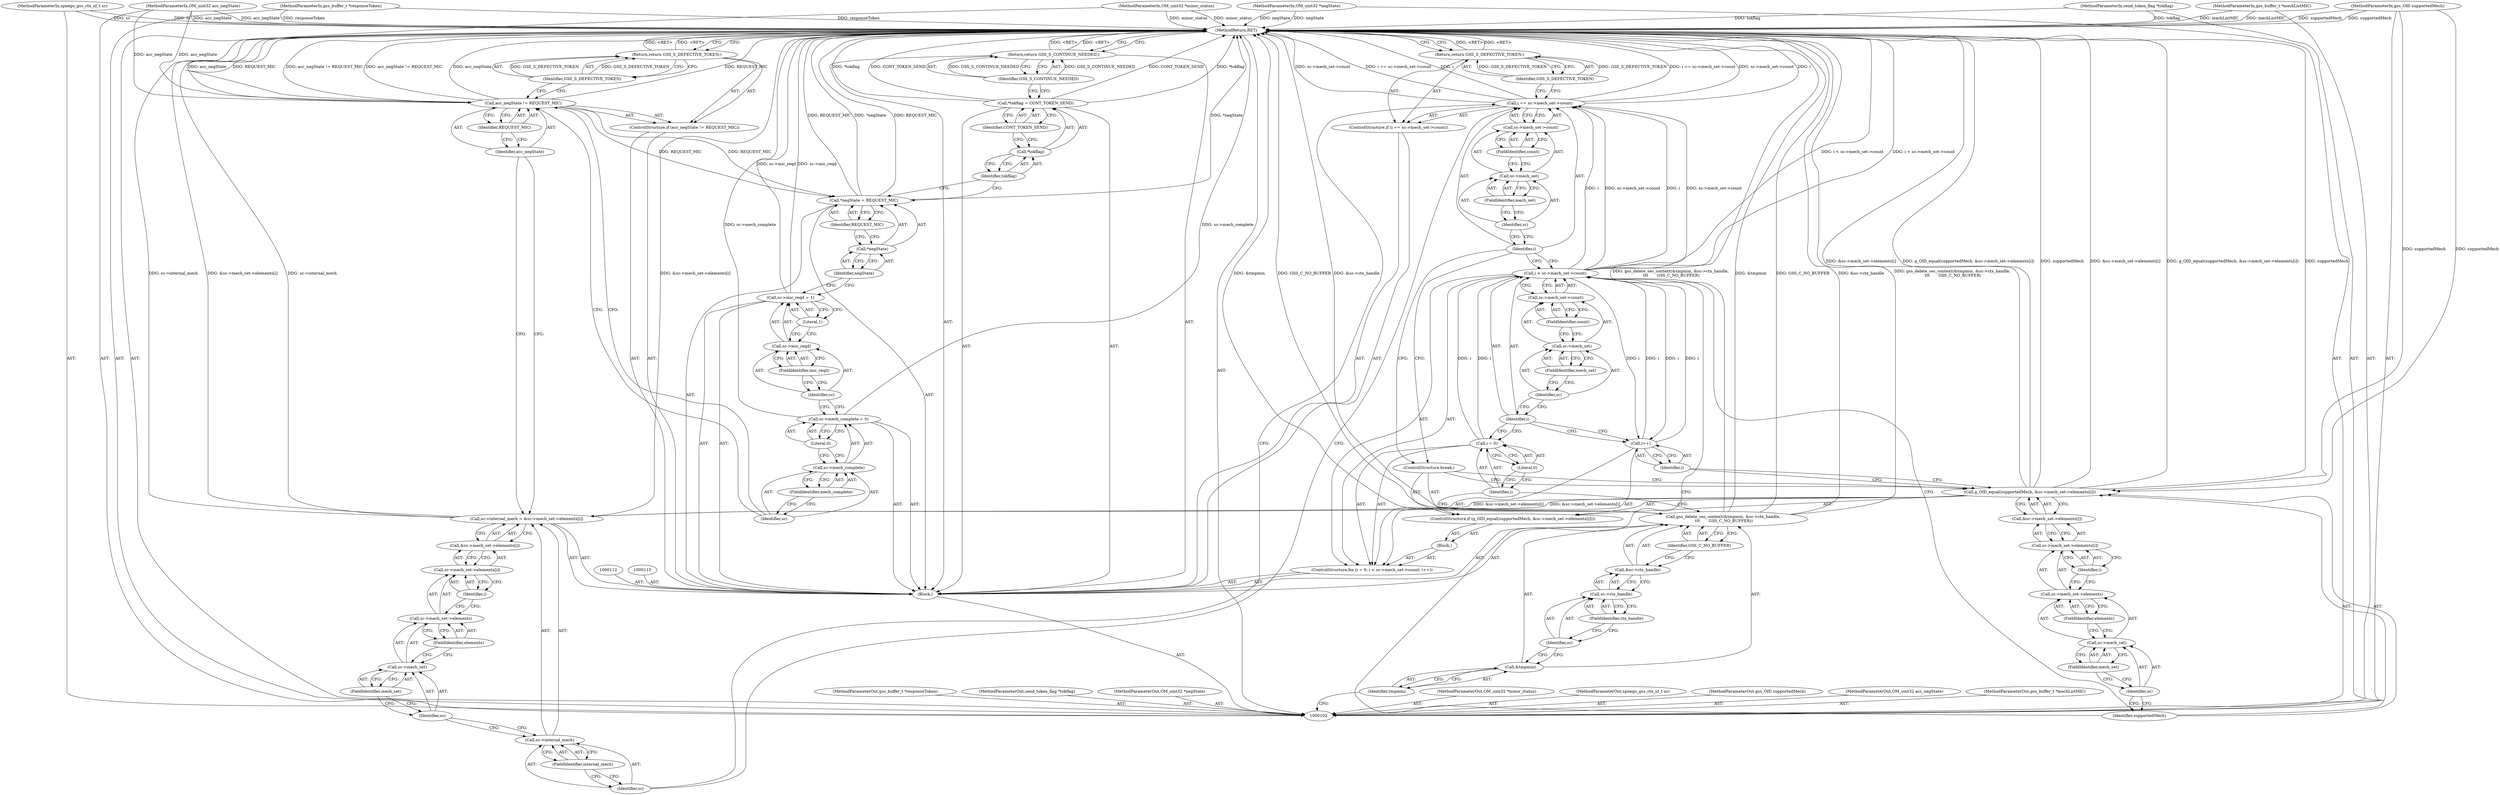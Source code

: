 digraph "0_krb5_f18ddf5d82de0ab7591a36e465bc24225776940f" {
"1000196" [label="(MethodReturn,RET)"];
"1000103" [label="(MethodParameterIn,OM_uint32 *minor_status)"];
"1000261" [label="(MethodParameterOut,OM_uint32 *minor_status)"];
"1000104" [label="(MethodParameterIn,spnego_gss_ctx_id_t sc)"];
"1000262" [label="(MethodParameterOut,spnego_gss_ctx_id_t sc)"];
"1000121" [label="(Identifier,GSS_C_NO_BUFFER)"];
"1000122" [label="(ControlStructure,for (i = 0; i < sc->mech_set->count; i++))"];
"1000125" [label="(Literal,0)"];
"1000126" [label="(Call,i < sc->mech_set->count)"];
"1000127" [label="(Identifier,i)"];
"1000128" [label="(Call,sc->mech_set->count)"];
"1000129" [label="(Call,sc->mech_set)"];
"1000130" [label="(Identifier,sc)"];
"1000131" [label="(FieldIdentifier,mech_set)"];
"1000132" [label="(FieldIdentifier,count)"];
"1000133" [label="(Call,i++)"];
"1000134" [label="(Identifier,i)"];
"1000135" [label="(Block,)"];
"1000123" [label="(Call,i = 0)"];
"1000124" [label="(Identifier,i)"];
"1000138" [label="(Identifier,supportedMech)"];
"1000136" [label="(ControlStructure,if (g_OID_equal(supportedMech, &sc->mech_set->elements[i])))"];
"1000139" [label="(Call,&sc->mech_set->elements[i])"];
"1000140" [label="(Call,sc->mech_set->elements[i])"];
"1000141" [label="(Call,sc->mech_set->elements)"];
"1000142" [label="(Call,sc->mech_set)"];
"1000143" [label="(Identifier,sc)"];
"1000144" [label="(FieldIdentifier,mech_set)"];
"1000145" [label="(FieldIdentifier,elements)"];
"1000146" [label="(Identifier,i)"];
"1000137" [label="(Call,g_OID_equal(supportedMech, &sc->mech_set->elements[i]))"];
"1000147" [label="(ControlStructure,break;)"];
"1000148" [label="(ControlStructure,if (i == sc->mech_set->count))"];
"1000151" [label="(Call,sc->mech_set->count)"];
"1000152" [label="(Call,sc->mech_set)"];
"1000153" [label="(Identifier,sc)"];
"1000154" [label="(FieldIdentifier,mech_set)"];
"1000155" [label="(FieldIdentifier,count)"];
"1000149" [label="(Call,i == sc->mech_set->count)"];
"1000150" [label="(Identifier,i)"];
"1000156" [label="(Return,return GSS_S_DEFECTIVE_TOKEN;)"];
"1000157" [label="(Identifier,GSS_S_DEFECTIVE_TOKEN)"];
"1000158" [label="(Call,sc->internal_mech = &sc->mech_set->elements[i])"];
"1000159" [label="(Call,sc->internal_mech)"];
"1000160" [label="(Identifier,sc)"];
"1000162" [label="(Call,&sc->mech_set->elements[i])"];
"1000163" [label="(Call,sc->mech_set->elements[i])"];
"1000164" [label="(Call,sc->mech_set->elements)"];
"1000165" [label="(Call,sc->mech_set)"];
"1000166" [label="(Identifier,sc)"];
"1000167" [label="(FieldIdentifier,mech_set)"];
"1000168" [label="(FieldIdentifier,elements)"];
"1000169" [label="(Identifier,i)"];
"1000161" [label="(FieldIdentifier,internal_mech)"];
"1000106" [label="(MethodParameterIn,gss_OID supportedMech)"];
"1000264" [label="(MethodParameterOut,gss_OID supportedMech)"];
"1000105" [label="(MethodParameterIn,OM_uint32 acc_negState)"];
"1000263" [label="(MethodParameterOut,OM_uint32 acc_negState)"];
"1000170" [label="(ControlStructure,if (acc_negState != REQUEST_MIC))"];
"1000173" [label="(Identifier,REQUEST_MIC)"];
"1000171" [label="(Call,acc_negState != REQUEST_MIC)"];
"1000172" [label="(Identifier,acc_negState)"];
"1000174" [label="(Return,return GSS_S_DEFECTIVE_TOKEN;)"];
"1000175" [label="(Identifier,GSS_S_DEFECTIVE_TOKEN)"];
"1000108" [label="(MethodParameterIn,gss_buffer_t *mechListMIC)"];
"1000266" [label="(MethodParameterOut,gss_buffer_t *mechListMIC)"];
"1000107" [label="(MethodParameterIn,gss_buffer_t *responseToken)"];
"1000265" [label="(MethodParameterOut,gss_buffer_t *responseToken)"];
"1000176" [label="(Call,sc->mech_complete = 0)"];
"1000177" [label="(Call,sc->mech_complete)"];
"1000178" [label="(Identifier,sc)"];
"1000180" [label="(Literal,0)"];
"1000179" [label="(FieldIdentifier,mech_complete)"];
"1000181" [label="(Call,sc->mic_reqd = 1)"];
"1000182" [label="(Call,sc->mic_reqd)"];
"1000183" [label="(Identifier,sc)"];
"1000185" [label="(Literal,1)"];
"1000184" [label="(FieldIdentifier,mic_reqd)"];
"1000186" [label="(Call,*negState = REQUEST_MIC)"];
"1000187" [label="(Call,*negState)"];
"1000189" [label="(Identifier,REQUEST_MIC)"];
"1000188" [label="(Identifier,negState)"];
"1000190" [label="(Call,*tokflag = CONT_TOKEN_SEND)"];
"1000191" [label="(Call,*tokflag)"];
"1000193" [label="(Identifier,CONT_TOKEN_SEND)"];
"1000192" [label="(Identifier,tokflag)"];
"1000194" [label="(Return,return GSS_S_CONTINUE_NEEDED;)"];
"1000195" [label="(Identifier,GSS_S_CONTINUE_NEEDED)"];
"1000110" [label="(MethodParameterIn,send_token_flag *tokflag)"];
"1000268" [label="(MethodParameterOut,send_token_flag *tokflag)"];
"1000109" [label="(MethodParameterIn,OM_uint32 *negState)"];
"1000267" [label="(MethodParameterOut,OM_uint32 *negState)"];
"1000111" [label="(Block,)"];
"1000114" [label="(Call,gss_delete_sec_context(&tmpmin, &sc->ctx_handle,\n \t\t\t       GSS_C_NO_BUFFER))"];
"1000115" [label="(Call,&tmpmin)"];
"1000116" [label="(Identifier,tmpmin)"];
"1000117" [label="(Call,&sc->ctx_handle)"];
"1000118" [label="(Call,sc->ctx_handle)"];
"1000119" [label="(Identifier,sc)"];
"1000120" [label="(FieldIdentifier,ctx_handle)"];
"1000196" -> "1000102"  [label="AST: "];
"1000196" -> "1000156"  [label="CFG: "];
"1000196" -> "1000174"  [label="CFG: "];
"1000196" -> "1000194"  [label="CFG: "];
"1000194" -> "1000196"  [label="DDG: <RET>"];
"1000108" -> "1000196"  [label="DDG: mechListMIC"];
"1000104" -> "1000196"  [label="DDG: sc"];
"1000105" -> "1000196"  [label="DDG: acc_negState"];
"1000171" -> "1000196"  [label="DDG: acc_negState != REQUEST_MIC"];
"1000171" -> "1000196"  [label="DDG: acc_negState"];
"1000171" -> "1000196"  [label="DDG: REQUEST_MIC"];
"1000137" -> "1000196"  [label="DDG: supportedMech"];
"1000137" -> "1000196"  [label="DDG: &sc->mech_set->elements[i]"];
"1000137" -> "1000196"  [label="DDG: g_OID_equal(supportedMech, &sc->mech_set->elements[i])"];
"1000158" -> "1000196"  [label="DDG: &sc->mech_set->elements[i]"];
"1000158" -> "1000196"  [label="DDG: sc->internal_mech"];
"1000181" -> "1000196"  [label="DDG: sc->mic_reqd"];
"1000114" -> "1000196"  [label="DDG: &sc->ctx_handle"];
"1000114" -> "1000196"  [label="DDG: gss_delete_sec_context(&tmpmin, &sc->ctx_handle,\n \t\t\t       GSS_C_NO_BUFFER)"];
"1000114" -> "1000196"  [label="DDG: &tmpmin"];
"1000114" -> "1000196"  [label="DDG: GSS_C_NO_BUFFER"];
"1000126" -> "1000196"  [label="DDG: i < sc->mech_set->count"];
"1000186" -> "1000196"  [label="DDG: *negState"];
"1000186" -> "1000196"  [label="DDG: REQUEST_MIC"];
"1000107" -> "1000196"  [label="DDG: responseToken"];
"1000149" -> "1000196"  [label="DDG: sc->mech_set->count"];
"1000149" -> "1000196"  [label="DDG: i == sc->mech_set->count"];
"1000149" -> "1000196"  [label="DDG: i"];
"1000103" -> "1000196"  [label="DDG: minor_status"];
"1000190" -> "1000196"  [label="DDG: *tokflag"];
"1000190" -> "1000196"  [label="DDG: CONT_TOKEN_SEND"];
"1000110" -> "1000196"  [label="DDG: tokflag"];
"1000176" -> "1000196"  [label="DDG: sc->mech_complete"];
"1000106" -> "1000196"  [label="DDG: supportedMech"];
"1000109" -> "1000196"  [label="DDG: negState"];
"1000156" -> "1000196"  [label="DDG: <RET>"];
"1000174" -> "1000196"  [label="DDG: <RET>"];
"1000103" -> "1000102"  [label="AST: "];
"1000103" -> "1000196"  [label="DDG: minor_status"];
"1000261" -> "1000102"  [label="AST: "];
"1000104" -> "1000102"  [label="AST: "];
"1000104" -> "1000196"  [label="DDG: sc"];
"1000262" -> "1000102"  [label="AST: "];
"1000121" -> "1000114"  [label="AST: "];
"1000121" -> "1000117"  [label="CFG: "];
"1000114" -> "1000121"  [label="CFG: "];
"1000122" -> "1000111"  [label="AST: "];
"1000123" -> "1000122"  [label="AST: "];
"1000126" -> "1000122"  [label="AST: "];
"1000133" -> "1000122"  [label="AST: "];
"1000135" -> "1000122"  [label="AST: "];
"1000125" -> "1000123"  [label="AST: "];
"1000125" -> "1000124"  [label="CFG: "];
"1000123" -> "1000125"  [label="CFG: "];
"1000126" -> "1000122"  [label="AST: "];
"1000126" -> "1000128"  [label="CFG: "];
"1000127" -> "1000126"  [label="AST: "];
"1000128" -> "1000126"  [label="AST: "];
"1000138" -> "1000126"  [label="CFG: "];
"1000150" -> "1000126"  [label="CFG: "];
"1000126" -> "1000196"  [label="DDG: i < sc->mech_set->count"];
"1000133" -> "1000126"  [label="DDG: i"];
"1000123" -> "1000126"  [label="DDG: i"];
"1000126" -> "1000133"  [label="DDG: i"];
"1000126" -> "1000149"  [label="DDG: i"];
"1000126" -> "1000149"  [label="DDG: sc->mech_set->count"];
"1000127" -> "1000126"  [label="AST: "];
"1000127" -> "1000123"  [label="CFG: "];
"1000127" -> "1000133"  [label="CFG: "];
"1000130" -> "1000127"  [label="CFG: "];
"1000128" -> "1000126"  [label="AST: "];
"1000128" -> "1000132"  [label="CFG: "];
"1000129" -> "1000128"  [label="AST: "];
"1000132" -> "1000128"  [label="AST: "];
"1000126" -> "1000128"  [label="CFG: "];
"1000129" -> "1000128"  [label="AST: "];
"1000129" -> "1000131"  [label="CFG: "];
"1000130" -> "1000129"  [label="AST: "];
"1000131" -> "1000129"  [label="AST: "];
"1000132" -> "1000129"  [label="CFG: "];
"1000130" -> "1000129"  [label="AST: "];
"1000130" -> "1000127"  [label="CFG: "];
"1000131" -> "1000130"  [label="CFG: "];
"1000131" -> "1000129"  [label="AST: "];
"1000131" -> "1000130"  [label="CFG: "];
"1000129" -> "1000131"  [label="CFG: "];
"1000132" -> "1000128"  [label="AST: "];
"1000132" -> "1000129"  [label="CFG: "];
"1000128" -> "1000132"  [label="CFG: "];
"1000133" -> "1000122"  [label="AST: "];
"1000133" -> "1000134"  [label="CFG: "];
"1000134" -> "1000133"  [label="AST: "];
"1000127" -> "1000133"  [label="CFG: "];
"1000133" -> "1000126"  [label="DDG: i"];
"1000126" -> "1000133"  [label="DDG: i"];
"1000134" -> "1000133"  [label="AST: "];
"1000134" -> "1000137"  [label="CFG: "];
"1000133" -> "1000134"  [label="CFG: "];
"1000135" -> "1000122"  [label="AST: "];
"1000136" -> "1000135"  [label="AST: "];
"1000123" -> "1000122"  [label="AST: "];
"1000123" -> "1000125"  [label="CFG: "];
"1000124" -> "1000123"  [label="AST: "];
"1000125" -> "1000123"  [label="AST: "];
"1000127" -> "1000123"  [label="CFG: "];
"1000123" -> "1000126"  [label="DDG: i"];
"1000124" -> "1000123"  [label="AST: "];
"1000124" -> "1000114"  [label="CFG: "];
"1000125" -> "1000124"  [label="CFG: "];
"1000138" -> "1000137"  [label="AST: "];
"1000138" -> "1000126"  [label="CFG: "];
"1000143" -> "1000138"  [label="CFG: "];
"1000136" -> "1000135"  [label="AST: "];
"1000137" -> "1000136"  [label="AST: "];
"1000147" -> "1000136"  [label="AST: "];
"1000139" -> "1000137"  [label="AST: "];
"1000139" -> "1000140"  [label="CFG: "];
"1000140" -> "1000139"  [label="AST: "];
"1000137" -> "1000139"  [label="CFG: "];
"1000140" -> "1000139"  [label="AST: "];
"1000140" -> "1000146"  [label="CFG: "];
"1000141" -> "1000140"  [label="AST: "];
"1000146" -> "1000140"  [label="AST: "];
"1000139" -> "1000140"  [label="CFG: "];
"1000141" -> "1000140"  [label="AST: "];
"1000141" -> "1000145"  [label="CFG: "];
"1000142" -> "1000141"  [label="AST: "];
"1000145" -> "1000141"  [label="AST: "];
"1000146" -> "1000141"  [label="CFG: "];
"1000142" -> "1000141"  [label="AST: "];
"1000142" -> "1000144"  [label="CFG: "];
"1000143" -> "1000142"  [label="AST: "];
"1000144" -> "1000142"  [label="AST: "];
"1000145" -> "1000142"  [label="CFG: "];
"1000143" -> "1000142"  [label="AST: "];
"1000143" -> "1000138"  [label="CFG: "];
"1000144" -> "1000143"  [label="CFG: "];
"1000144" -> "1000142"  [label="AST: "];
"1000144" -> "1000143"  [label="CFG: "];
"1000142" -> "1000144"  [label="CFG: "];
"1000145" -> "1000141"  [label="AST: "];
"1000145" -> "1000142"  [label="CFG: "];
"1000141" -> "1000145"  [label="CFG: "];
"1000146" -> "1000140"  [label="AST: "];
"1000146" -> "1000141"  [label="CFG: "];
"1000140" -> "1000146"  [label="CFG: "];
"1000137" -> "1000136"  [label="AST: "];
"1000137" -> "1000139"  [label="CFG: "];
"1000138" -> "1000137"  [label="AST: "];
"1000139" -> "1000137"  [label="AST: "];
"1000147" -> "1000137"  [label="CFG: "];
"1000134" -> "1000137"  [label="CFG: "];
"1000137" -> "1000196"  [label="DDG: supportedMech"];
"1000137" -> "1000196"  [label="DDG: &sc->mech_set->elements[i]"];
"1000137" -> "1000196"  [label="DDG: g_OID_equal(supportedMech, &sc->mech_set->elements[i])"];
"1000106" -> "1000137"  [label="DDG: supportedMech"];
"1000137" -> "1000158"  [label="DDG: &sc->mech_set->elements[i]"];
"1000147" -> "1000136"  [label="AST: "];
"1000147" -> "1000137"  [label="CFG: "];
"1000150" -> "1000147"  [label="CFG: "];
"1000148" -> "1000111"  [label="AST: "];
"1000149" -> "1000148"  [label="AST: "];
"1000156" -> "1000148"  [label="AST: "];
"1000151" -> "1000149"  [label="AST: "];
"1000151" -> "1000155"  [label="CFG: "];
"1000152" -> "1000151"  [label="AST: "];
"1000155" -> "1000151"  [label="AST: "];
"1000149" -> "1000151"  [label="CFG: "];
"1000152" -> "1000151"  [label="AST: "];
"1000152" -> "1000154"  [label="CFG: "];
"1000153" -> "1000152"  [label="AST: "];
"1000154" -> "1000152"  [label="AST: "];
"1000155" -> "1000152"  [label="CFG: "];
"1000153" -> "1000152"  [label="AST: "];
"1000153" -> "1000150"  [label="CFG: "];
"1000154" -> "1000153"  [label="CFG: "];
"1000154" -> "1000152"  [label="AST: "];
"1000154" -> "1000153"  [label="CFG: "];
"1000152" -> "1000154"  [label="CFG: "];
"1000155" -> "1000151"  [label="AST: "];
"1000155" -> "1000152"  [label="CFG: "];
"1000151" -> "1000155"  [label="CFG: "];
"1000149" -> "1000148"  [label="AST: "];
"1000149" -> "1000151"  [label="CFG: "];
"1000150" -> "1000149"  [label="AST: "];
"1000151" -> "1000149"  [label="AST: "];
"1000157" -> "1000149"  [label="CFG: "];
"1000160" -> "1000149"  [label="CFG: "];
"1000149" -> "1000196"  [label="DDG: sc->mech_set->count"];
"1000149" -> "1000196"  [label="DDG: i == sc->mech_set->count"];
"1000149" -> "1000196"  [label="DDG: i"];
"1000126" -> "1000149"  [label="DDG: i"];
"1000126" -> "1000149"  [label="DDG: sc->mech_set->count"];
"1000150" -> "1000149"  [label="AST: "];
"1000150" -> "1000126"  [label="CFG: "];
"1000150" -> "1000147"  [label="CFG: "];
"1000153" -> "1000150"  [label="CFG: "];
"1000156" -> "1000148"  [label="AST: "];
"1000156" -> "1000157"  [label="CFG: "];
"1000157" -> "1000156"  [label="AST: "];
"1000196" -> "1000156"  [label="CFG: "];
"1000156" -> "1000196"  [label="DDG: <RET>"];
"1000157" -> "1000156"  [label="DDG: GSS_S_DEFECTIVE_TOKEN"];
"1000157" -> "1000156"  [label="AST: "];
"1000157" -> "1000149"  [label="CFG: "];
"1000156" -> "1000157"  [label="CFG: "];
"1000157" -> "1000156"  [label="DDG: GSS_S_DEFECTIVE_TOKEN"];
"1000158" -> "1000111"  [label="AST: "];
"1000158" -> "1000162"  [label="CFG: "];
"1000159" -> "1000158"  [label="AST: "];
"1000162" -> "1000158"  [label="AST: "];
"1000172" -> "1000158"  [label="CFG: "];
"1000158" -> "1000196"  [label="DDG: &sc->mech_set->elements[i]"];
"1000158" -> "1000196"  [label="DDG: sc->internal_mech"];
"1000137" -> "1000158"  [label="DDG: &sc->mech_set->elements[i]"];
"1000159" -> "1000158"  [label="AST: "];
"1000159" -> "1000161"  [label="CFG: "];
"1000160" -> "1000159"  [label="AST: "];
"1000161" -> "1000159"  [label="AST: "];
"1000166" -> "1000159"  [label="CFG: "];
"1000160" -> "1000159"  [label="AST: "];
"1000160" -> "1000149"  [label="CFG: "];
"1000161" -> "1000160"  [label="CFG: "];
"1000162" -> "1000158"  [label="AST: "];
"1000162" -> "1000163"  [label="CFG: "];
"1000163" -> "1000162"  [label="AST: "];
"1000158" -> "1000162"  [label="CFG: "];
"1000163" -> "1000162"  [label="AST: "];
"1000163" -> "1000169"  [label="CFG: "];
"1000164" -> "1000163"  [label="AST: "];
"1000169" -> "1000163"  [label="AST: "];
"1000162" -> "1000163"  [label="CFG: "];
"1000164" -> "1000163"  [label="AST: "];
"1000164" -> "1000168"  [label="CFG: "];
"1000165" -> "1000164"  [label="AST: "];
"1000168" -> "1000164"  [label="AST: "];
"1000169" -> "1000164"  [label="CFG: "];
"1000165" -> "1000164"  [label="AST: "];
"1000165" -> "1000167"  [label="CFG: "];
"1000166" -> "1000165"  [label="AST: "];
"1000167" -> "1000165"  [label="AST: "];
"1000168" -> "1000165"  [label="CFG: "];
"1000166" -> "1000165"  [label="AST: "];
"1000166" -> "1000159"  [label="CFG: "];
"1000167" -> "1000166"  [label="CFG: "];
"1000167" -> "1000165"  [label="AST: "];
"1000167" -> "1000166"  [label="CFG: "];
"1000165" -> "1000167"  [label="CFG: "];
"1000168" -> "1000164"  [label="AST: "];
"1000168" -> "1000165"  [label="CFG: "];
"1000164" -> "1000168"  [label="CFG: "];
"1000169" -> "1000163"  [label="AST: "];
"1000169" -> "1000164"  [label="CFG: "];
"1000163" -> "1000169"  [label="CFG: "];
"1000161" -> "1000159"  [label="AST: "];
"1000161" -> "1000160"  [label="CFG: "];
"1000159" -> "1000161"  [label="CFG: "];
"1000106" -> "1000102"  [label="AST: "];
"1000106" -> "1000196"  [label="DDG: supportedMech"];
"1000106" -> "1000137"  [label="DDG: supportedMech"];
"1000264" -> "1000102"  [label="AST: "];
"1000105" -> "1000102"  [label="AST: "];
"1000105" -> "1000196"  [label="DDG: acc_negState"];
"1000105" -> "1000171"  [label="DDG: acc_negState"];
"1000263" -> "1000102"  [label="AST: "];
"1000170" -> "1000111"  [label="AST: "];
"1000171" -> "1000170"  [label="AST: "];
"1000174" -> "1000170"  [label="AST: "];
"1000173" -> "1000171"  [label="AST: "];
"1000173" -> "1000172"  [label="CFG: "];
"1000171" -> "1000173"  [label="CFG: "];
"1000171" -> "1000170"  [label="AST: "];
"1000171" -> "1000173"  [label="CFG: "];
"1000172" -> "1000171"  [label="AST: "];
"1000173" -> "1000171"  [label="AST: "];
"1000175" -> "1000171"  [label="CFG: "];
"1000178" -> "1000171"  [label="CFG: "];
"1000171" -> "1000196"  [label="DDG: acc_negState != REQUEST_MIC"];
"1000171" -> "1000196"  [label="DDG: acc_negState"];
"1000171" -> "1000196"  [label="DDG: REQUEST_MIC"];
"1000105" -> "1000171"  [label="DDG: acc_negState"];
"1000171" -> "1000186"  [label="DDG: REQUEST_MIC"];
"1000172" -> "1000171"  [label="AST: "];
"1000172" -> "1000158"  [label="CFG: "];
"1000173" -> "1000172"  [label="CFG: "];
"1000174" -> "1000170"  [label="AST: "];
"1000174" -> "1000175"  [label="CFG: "];
"1000175" -> "1000174"  [label="AST: "];
"1000196" -> "1000174"  [label="CFG: "];
"1000174" -> "1000196"  [label="DDG: <RET>"];
"1000175" -> "1000174"  [label="DDG: GSS_S_DEFECTIVE_TOKEN"];
"1000175" -> "1000174"  [label="AST: "];
"1000175" -> "1000171"  [label="CFG: "];
"1000174" -> "1000175"  [label="CFG: "];
"1000175" -> "1000174"  [label="DDG: GSS_S_DEFECTIVE_TOKEN"];
"1000108" -> "1000102"  [label="AST: "];
"1000108" -> "1000196"  [label="DDG: mechListMIC"];
"1000266" -> "1000102"  [label="AST: "];
"1000107" -> "1000102"  [label="AST: "];
"1000107" -> "1000196"  [label="DDG: responseToken"];
"1000265" -> "1000102"  [label="AST: "];
"1000176" -> "1000111"  [label="AST: "];
"1000176" -> "1000180"  [label="CFG: "];
"1000177" -> "1000176"  [label="AST: "];
"1000180" -> "1000176"  [label="AST: "];
"1000183" -> "1000176"  [label="CFG: "];
"1000176" -> "1000196"  [label="DDG: sc->mech_complete"];
"1000177" -> "1000176"  [label="AST: "];
"1000177" -> "1000179"  [label="CFG: "];
"1000178" -> "1000177"  [label="AST: "];
"1000179" -> "1000177"  [label="AST: "];
"1000180" -> "1000177"  [label="CFG: "];
"1000178" -> "1000177"  [label="AST: "];
"1000178" -> "1000171"  [label="CFG: "];
"1000179" -> "1000178"  [label="CFG: "];
"1000180" -> "1000176"  [label="AST: "];
"1000180" -> "1000177"  [label="CFG: "];
"1000176" -> "1000180"  [label="CFG: "];
"1000179" -> "1000177"  [label="AST: "];
"1000179" -> "1000178"  [label="CFG: "];
"1000177" -> "1000179"  [label="CFG: "];
"1000181" -> "1000111"  [label="AST: "];
"1000181" -> "1000185"  [label="CFG: "];
"1000182" -> "1000181"  [label="AST: "];
"1000185" -> "1000181"  [label="AST: "];
"1000188" -> "1000181"  [label="CFG: "];
"1000181" -> "1000196"  [label="DDG: sc->mic_reqd"];
"1000182" -> "1000181"  [label="AST: "];
"1000182" -> "1000184"  [label="CFG: "];
"1000183" -> "1000182"  [label="AST: "];
"1000184" -> "1000182"  [label="AST: "];
"1000185" -> "1000182"  [label="CFG: "];
"1000183" -> "1000182"  [label="AST: "];
"1000183" -> "1000176"  [label="CFG: "];
"1000184" -> "1000183"  [label="CFG: "];
"1000185" -> "1000181"  [label="AST: "];
"1000185" -> "1000182"  [label="CFG: "];
"1000181" -> "1000185"  [label="CFG: "];
"1000184" -> "1000182"  [label="AST: "];
"1000184" -> "1000183"  [label="CFG: "];
"1000182" -> "1000184"  [label="CFG: "];
"1000186" -> "1000111"  [label="AST: "];
"1000186" -> "1000189"  [label="CFG: "];
"1000187" -> "1000186"  [label="AST: "];
"1000189" -> "1000186"  [label="AST: "];
"1000192" -> "1000186"  [label="CFG: "];
"1000186" -> "1000196"  [label="DDG: *negState"];
"1000186" -> "1000196"  [label="DDG: REQUEST_MIC"];
"1000171" -> "1000186"  [label="DDG: REQUEST_MIC"];
"1000187" -> "1000186"  [label="AST: "];
"1000187" -> "1000188"  [label="CFG: "];
"1000188" -> "1000187"  [label="AST: "];
"1000189" -> "1000187"  [label="CFG: "];
"1000189" -> "1000186"  [label="AST: "];
"1000189" -> "1000187"  [label="CFG: "];
"1000186" -> "1000189"  [label="CFG: "];
"1000188" -> "1000187"  [label="AST: "];
"1000188" -> "1000181"  [label="CFG: "];
"1000187" -> "1000188"  [label="CFG: "];
"1000190" -> "1000111"  [label="AST: "];
"1000190" -> "1000193"  [label="CFG: "];
"1000191" -> "1000190"  [label="AST: "];
"1000193" -> "1000190"  [label="AST: "];
"1000195" -> "1000190"  [label="CFG: "];
"1000190" -> "1000196"  [label="DDG: *tokflag"];
"1000190" -> "1000196"  [label="DDG: CONT_TOKEN_SEND"];
"1000191" -> "1000190"  [label="AST: "];
"1000191" -> "1000192"  [label="CFG: "];
"1000192" -> "1000191"  [label="AST: "];
"1000193" -> "1000191"  [label="CFG: "];
"1000193" -> "1000190"  [label="AST: "];
"1000193" -> "1000191"  [label="CFG: "];
"1000190" -> "1000193"  [label="CFG: "];
"1000192" -> "1000191"  [label="AST: "];
"1000192" -> "1000186"  [label="CFG: "];
"1000191" -> "1000192"  [label="CFG: "];
"1000194" -> "1000111"  [label="AST: "];
"1000194" -> "1000195"  [label="CFG: "];
"1000195" -> "1000194"  [label="AST: "];
"1000196" -> "1000194"  [label="CFG: "];
"1000194" -> "1000196"  [label="DDG: <RET>"];
"1000195" -> "1000194"  [label="DDG: GSS_S_CONTINUE_NEEDED"];
"1000195" -> "1000194"  [label="AST: "];
"1000195" -> "1000190"  [label="CFG: "];
"1000194" -> "1000195"  [label="CFG: "];
"1000195" -> "1000194"  [label="DDG: GSS_S_CONTINUE_NEEDED"];
"1000110" -> "1000102"  [label="AST: "];
"1000110" -> "1000196"  [label="DDG: tokflag"];
"1000268" -> "1000102"  [label="AST: "];
"1000109" -> "1000102"  [label="AST: "];
"1000109" -> "1000196"  [label="DDG: negState"];
"1000267" -> "1000102"  [label="AST: "];
"1000111" -> "1000102"  [label="AST: "];
"1000112" -> "1000111"  [label="AST: "];
"1000113" -> "1000111"  [label="AST: "];
"1000114" -> "1000111"  [label="AST: "];
"1000122" -> "1000111"  [label="AST: "];
"1000148" -> "1000111"  [label="AST: "];
"1000158" -> "1000111"  [label="AST: "];
"1000170" -> "1000111"  [label="AST: "];
"1000176" -> "1000111"  [label="AST: "];
"1000181" -> "1000111"  [label="AST: "];
"1000186" -> "1000111"  [label="AST: "];
"1000190" -> "1000111"  [label="AST: "];
"1000194" -> "1000111"  [label="AST: "];
"1000114" -> "1000111"  [label="AST: "];
"1000114" -> "1000121"  [label="CFG: "];
"1000115" -> "1000114"  [label="AST: "];
"1000117" -> "1000114"  [label="AST: "];
"1000121" -> "1000114"  [label="AST: "];
"1000124" -> "1000114"  [label="CFG: "];
"1000114" -> "1000196"  [label="DDG: &sc->ctx_handle"];
"1000114" -> "1000196"  [label="DDG: gss_delete_sec_context(&tmpmin, &sc->ctx_handle,\n \t\t\t       GSS_C_NO_BUFFER)"];
"1000114" -> "1000196"  [label="DDG: &tmpmin"];
"1000114" -> "1000196"  [label="DDG: GSS_C_NO_BUFFER"];
"1000115" -> "1000114"  [label="AST: "];
"1000115" -> "1000116"  [label="CFG: "];
"1000116" -> "1000115"  [label="AST: "];
"1000119" -> "1000115"  [label="CFG: "];
"1000116" -> "1000115"  [label="AST: "];
"1000116" -> "1000102"  [label="CFG: "];
"1000115" -> "1000116"  [label="CFG: "];
"1000117" -> "1000114"  [label="AST: "];
"1000117" -> "1000118"  [label="CFG: "];
"1000118" -> "1000117"  [label="AST: "];
"1000121" -> "1000117"  [label="CFG: "];
"1000118" -> "1000117"  [label="AST: "];
"1000118" -> "1000120"  [label="CFG: "];
"1000119" -> "1000118"  [label="AST: "];
"1000120" -> "1000118"  [label="AST: "];
"1000117" -> "1000118"  [label="CFG: "];
"1000119" -> "1000118"  [label="AST: "];
"1000119" -> "1000115"  [label="CFG: "];
"1000120" -> "1000119"  [label="CFG: "];
"1000120" -> "1000118"  [label="AST: "];
"1000120" -> "1000119"  [label="CFG: "];
"1000118" -> "1000120"  [label="CFG: "];
}
